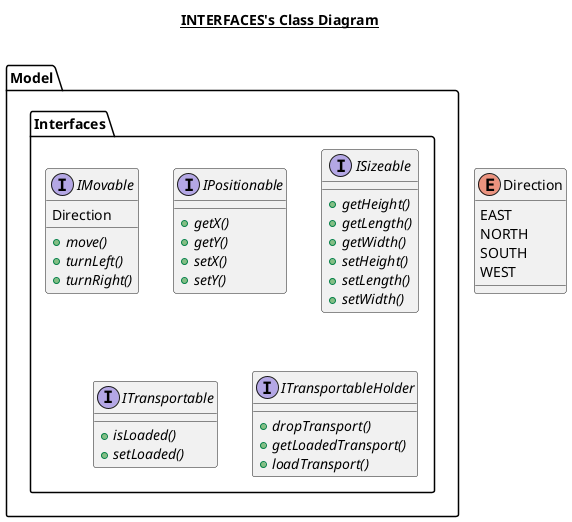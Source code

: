 @startuml

title __INTERFACES's Class Diagram__\n

interface Model.Interfaces.IMovable {
    Direction
    {abstract} + move()
    {abstract} + turnLeft()
    {abstract} + turnRight()
}

enum Direction {
    EAST
    NORTH
    SOUTH
    WEST
}

interface Model.Interfaces.IPositionable {
    {abstract} + getX()
    {abstract} + getY()
    {abstract} + setX()
    {abstract} + setY()
}

interface Model.Interfaces.ISizeable {
    {abstract} + getHeight()
    {abstract} + getLength()
    {abstract} + getWidth()
    {abstract} + setHeight()
    {abstract} + setLength()
    {abstract} + setWidth()
}

interface Model.Interfaces.ITransportable {
    {abstract} + isLoaded()
    {abstract} + setLoaded()
}

interface Model.Interfaces.ITransportableHolder {
    {abstract} + dropTransport()
    {abstract} + getLoadedTransport()
    {abstract} + loadTransport()
}



Model.Interfaces.IMovable +-down- Model.Interfaces.IMovable.Direction

@enduml
